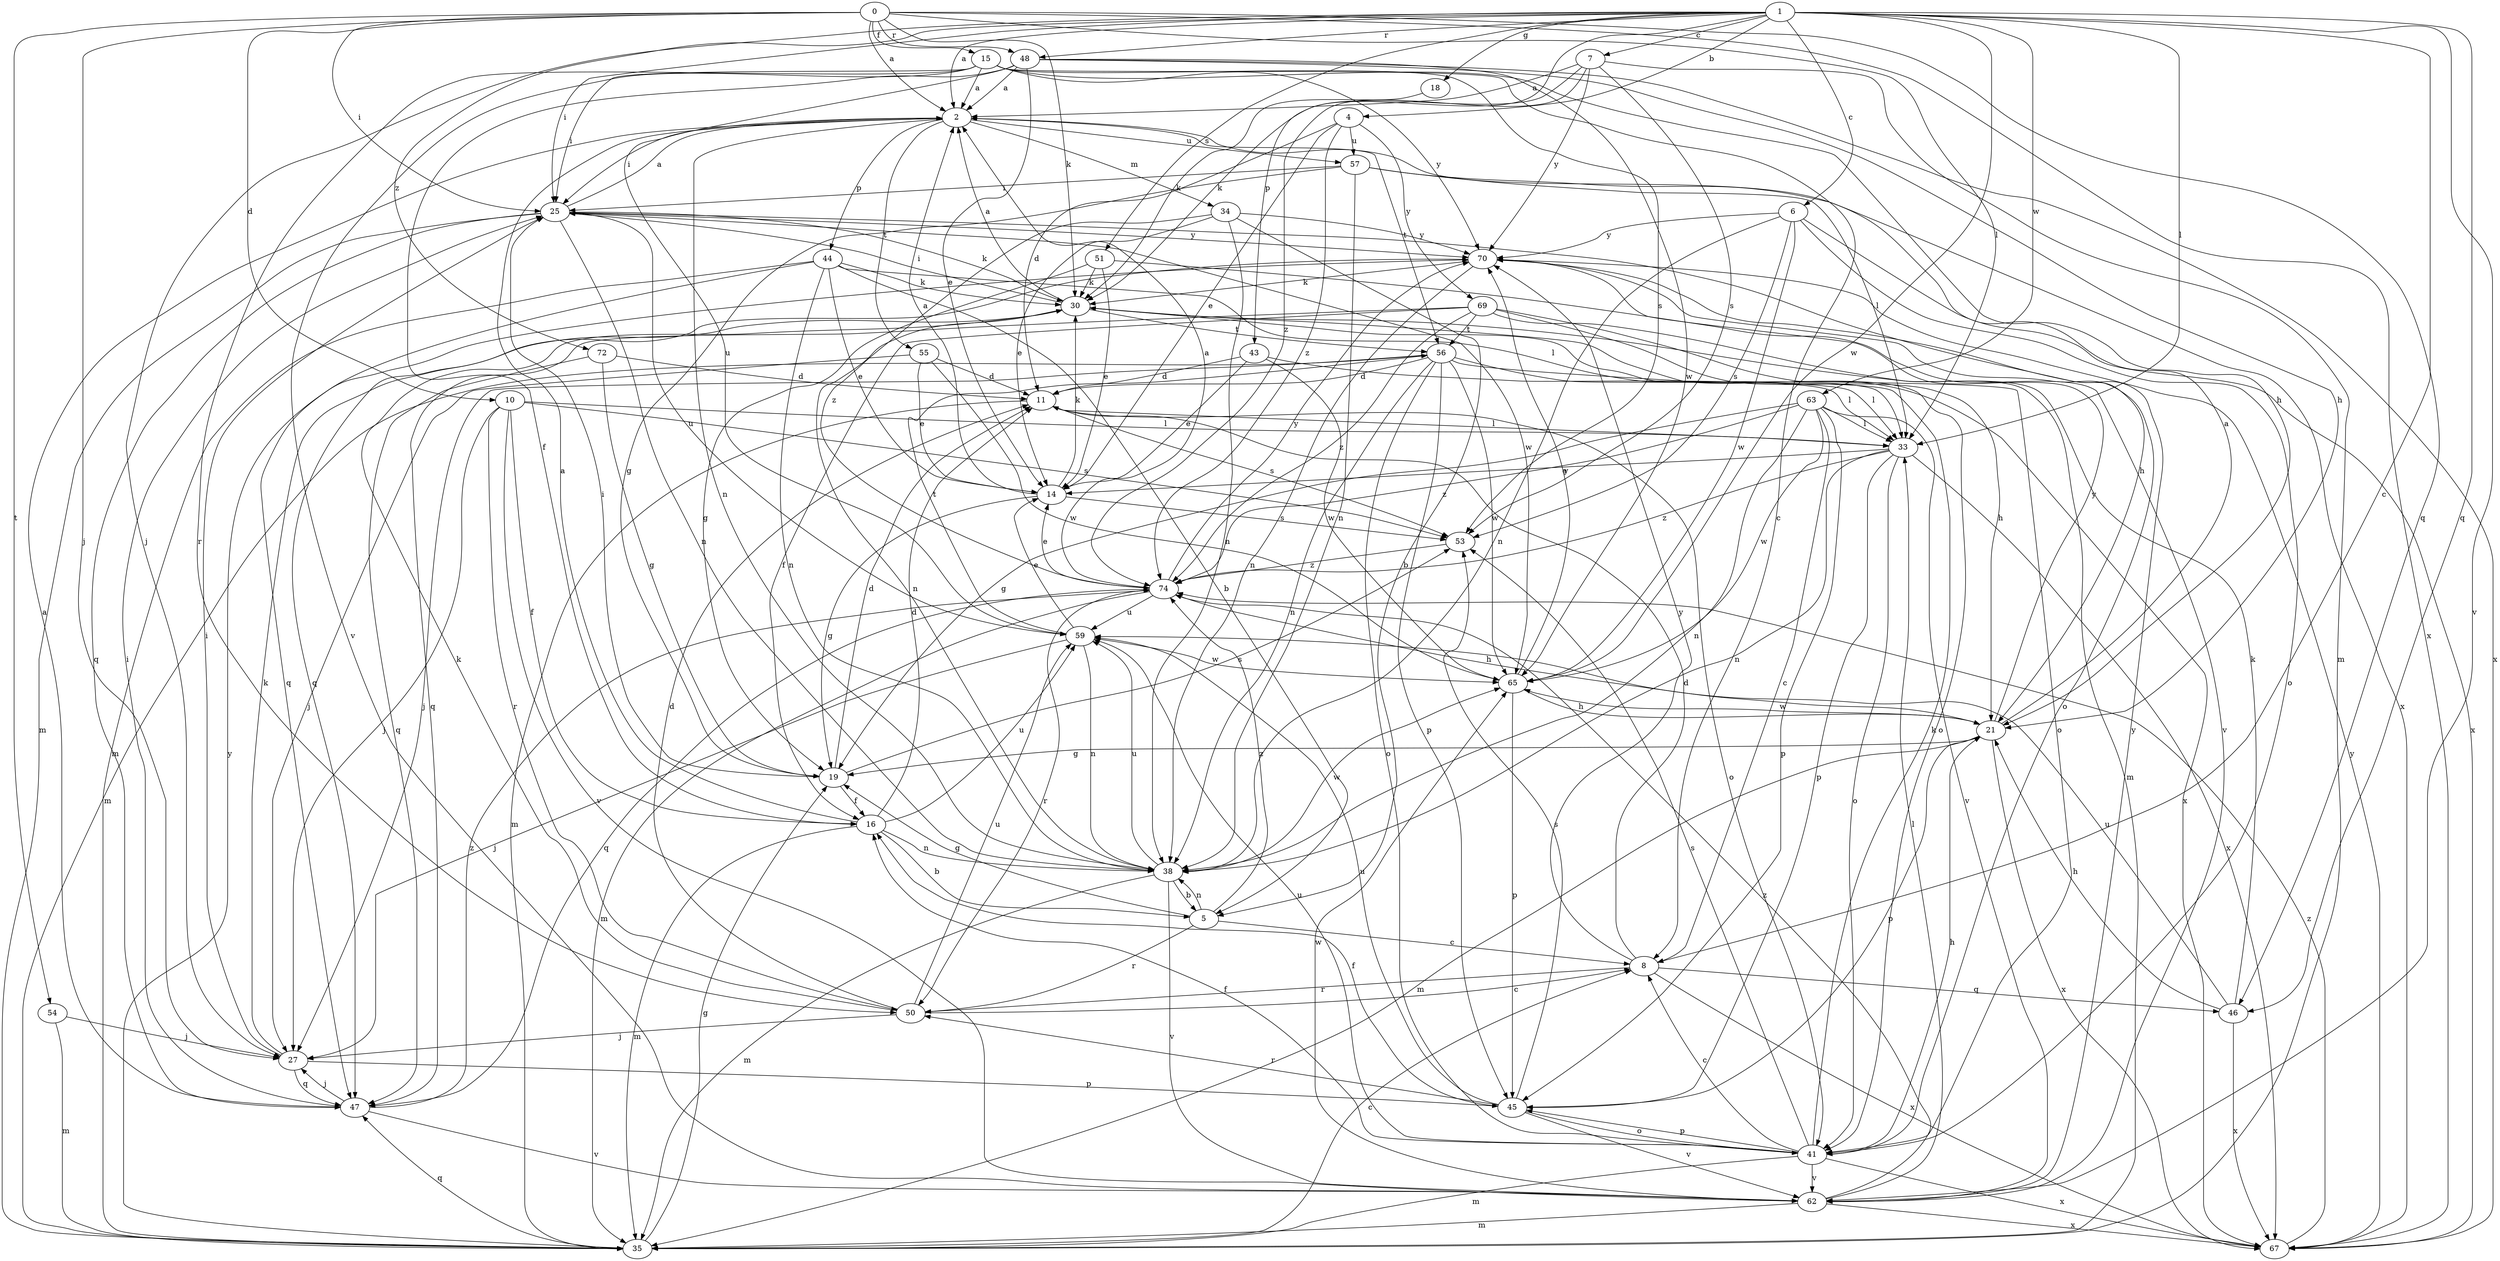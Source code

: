 strict digraph  {
0;
1;
2;
4;
5;
6;
7;
8;
10;
11;
14;
15;
16;
18;
19;
21;
25;
27;
30;
33;
34;
35;
38;
41;
43;
44;
45;
46;
47;
48;
50;
51;
53;
54;
55;
56;
57;
59;
62;
63;
65;
67;
69;
70;
72;
74;
0 -> 2  [label=a];
0 -> 10  [label=d];
0 -> 15  [label=f];
0 -> 25  [label=i];
0 -> 27  [label=j];
0 -> 30  [label=k];
0 -> 33  [label=l];
0 -> 46  [label=q];
0 -> 48  [label=r];
0 -> 54  [label=t];
0 -> 67  [label=x];
1 -> 2  [label=a];
1 -> 4  [label=b];
1 -> 6  [label=c];
1 -> 7  [label=c];
1 -> 8  [label=c];
1 -> 18  [label=g];
1 -> 25  [label=i];
1 -> 27  [label=j];
1 -> 33  [label=l];
1 -> 43  [label=p];
1 -> 46  [label=q];
1 -> 48  [label=r];
1 -> 51  [label=s];
1 -> 62  [label=v];
1 -> 63  [label=w];
1 -> 65  [label=w];
1 -> 72  [label=z];
2 -> 25  [label=i];
2 -> 34  [label=m];
2 -> 38  [label=n];
2 -> 44  [label=p];
2 -> 55  [label=t];
2 -> 56  [label=t];
2 -> 57  [label=u];
4 -> 11  [label=d];
4 -> 14  [label=e];
4 -> 57  [label=u];
4 -> 69  [label=y];
4 -> 74  [label=z];
5 -> 8  [label=c];
5 -> 19  [label=g];
5 -> 38  [label=n];
5 -> 50  [label=r];
5 -> 74  [label=z];
6 -> 38  [label=n];
6 -> 41  [label=o];
6 -> 53  [label=s];
6 -> 65  [label=w];
6 -> 67  [label=x];
6 -> 70  [label=y];
7 -> 2  [label=a];
7 -> 30  [label=k];
7 -> 35  [label=m];
7 -> 53  [label=s];
7 -> 70  [label=y];
7 -> 74  [label=z];
8 -> 11  [label=d];
8 -> 46  [label=q];
8 -> 50  [label=r];
8 -> 67  [label=x];
8 -> 70  [label=y];
10 -> 16  [label=f];
10 -> 27  [label=j];
10 -> 33  [label=l];
10 -> 50  [label=r];
10 -> 53  [label=s];
10 -> 62  [label=v];
11 -> 33  [label=l];
11 -> 35  [label=m];
11 -> 41  [label=o];
11 -> 53  [label=s];
14 -> 2  [label=a];
14 -> 19  [label=g];
14 -> 30  [label=k];
14 -> 53  [label=s];
15 -> 2  [label=a];
15 -> 8  [label=c];
15 -> 21  [label=h];
15 -> 25  [label=i];
15 -> 50  [label=r];
15 -> 53  [label=s];
15 -> 62  [label=v];
15 -> 70  [label=y];
16 -> 2  [label=a];
16 -> 5  [label=b];
16 -> 11  [label=d];
16 -> 35  [label=m];
16 -> 38  [label=n];
16 -> 59  [label=u];
18 -> 30  [label=k];
19 -> 11  [label=d];
19 -> 16  [label=f];
19 -> 25  [label=i];
19 -> 53  [label=s];
21 -> 2  [label=a];
21 -> 19  [label=g];
21 -> 35  [label=m];
21 -> 45  [label=p];
21 -> 65  [label=w];
21 -> 67  [label=x];
21 -> 70  [label=y];
25 -> 2  [label=a];
25 -> 21  [label=h];
25 -> 30  [label=k];
25 -> 35  [label=m];
25 -> 38  [label=n];
25 -> 47  [label=q];
25 -> 59  [label=u];
25 -> 65  [label=w];
25 -> 70  [label=y];
27 -> 25  [label=i];
27 -> 30  [label=k];
27 -> 45  [label=p];
27 -> 47  [label=q];
30 -> 2  [label=a];
30 -> 25  [label=i];
30 -> 38  [label=n];
30 -> 41  [label=o];
30 -> 56  [label=t];
33 -> 14  [label=e];
33 -> 38  [label=n];
33 -> 41  [label=o];
33 -> 45  [label=p];
33 -> 67  [label=x];
33 -> 74  [label=z];
34 -> 5  [label=b];
34 -> 14  [label=e];
34 -> 38  [label=n];
34 -> 70  [label=y];
34 -> 74  [label=z];
35 -> 8  [label=c];
35 -> 19  [label=g];
35 -> 47  [label=q];
35 -> 70  [label=y];
38 -> 5  [label=b];
38 -> 35  [label=m];
38 -> 59  [label=u];
38 -> 62  [label=v];
38 -> 65  [label=w];
41 -> 8  [label=c];
41 -> 16  [label=f];
41 -> 21  [label=h];
41 -> 30  [label=k];
41 -> 35  [label=m];
41 -> 45  [label=p];
41 -> 53  [label=s];
41 -> 59  [label=u];
41 -> 62  [label=v];
41 -> 67  [label=x];
43 -> 11  [label=d];
43 -> 14  [label=e];
43 -> 33  [label=l];
43 -> 65  [label=w];
44 -> 5  [label=b];
44 -> 14  [label=e];
44 -> 30  [label=k];
44 -> 33  [label=l];
44 -> 35  [label=m];
44 -> 38  [label=n];
44 -> 47  [label=q];
45 -> 16  [label=f];
45 -> 41  [label=o];
45 -> 50  [label=r];
45 -> 53  [label=s];
45 -> 59  [label=u];
45 -> 62  [label=v];
46 -> 21  [label=h];
46 -> 30  [label=k];
46 -> 59  [label=u];
46 -> 67  [label=x];
47 -> 2  [label=a];
47 -> 25  [label=i];
47 -> 27  [label=j];
47 -> 62  [label=v];
47 -> 74  [label=z];
48 -> 2  [label=a];
48 -> 14  [label=e];
48 -> 16  [label=f];
48 -> 21  [label=h];
48 -> 59  [label=u];
48 -> 65  [label=w];
48 -> 67  [label=x];
50 -> 8  [label=c];
50 -> 11  [label=d];
50 -> 27  [label=j];
50 -> 30  [label=k];
50 -> 59  [label=u];
51 -> 14  [label=e];
51 -> 19  [label=g];
51 -> 30  [label=k];
51 -> 62  [label=v];
53 -> 74  [label=z];
54 -> 27  [label=j];
54 -> 35  [label=m];
55 -> 11  [label=d];
55 -> 14  [label=e];
55 -> 27  [label=j];
55 -> 65  [label=w];
56 -> 11  [label=d];
56 -> 27  [label=j];
56 -> 33  [label=l];
56 -> 35  [label=m];
56 -> 38  [label=n];
56 -> 41  [label=o];
56 -> 45  [label=p];
56 -> 65  [label=w];
56 -> 67  [label=x];
57 -> 19  [label=g];
57 -> 25  [label=i];
57 -> 33  [label=l];
57 -> 38  [label=n];
57 -> 67  [label=x];
59 -> 14  [label=e];
59 -> 27  [label=j];
59 -> 38  [label=n];
59 -> 56  [label=t];
59 -> 65  [label=w];
62 -> 33  [label=l];
62 -> 35  [label=m];
62 -> 65  [label=w];
62 -> 67  [label=x];
62 -> 70  [label=y];
62 -> 74  [label=z];
63 -> 8  [label=c];
63 -> 19  [label=g];
63 -> 33  [label=l];
63 -> 38  [label=n];
63 -> 45  [label=p];
63 -> 62  [label=v];
63 -> 65  [label=w];
63 -> 74  [label=z];
65 -> 21  [label=h];
65 -> 45  [label=p];
65 -> 70  [label=y];
67 -> 70  [label=y];
67 -> 74  [label=z];
69 -> 16  [label=f];
69 -> 21  [label=h];
69 -> 35  [label=m];
69 -> 41  [label=o];
69 -> 47  [label=q];
69 -> 56  [label=t];
69 -> 74  [label=z];
70 -> 30  [label=k];
70 -> 38  [label=n];
70 -> 41  [label=o];
70 -> 47  [label=q];
72 -> 11  [label=d];
72 -> 19  [label=g];
72 -> 47  [label=q];
74 -> 2  [label=a];
74 -> 14  [label=e];
74 -> 21  [label=h];
74 -> 35  [label=m];
74 -> 47  [label=q];
74 -> 50  [label=r];
74 -> 59  [label=u];
74 -> 70  [label=y];
}
